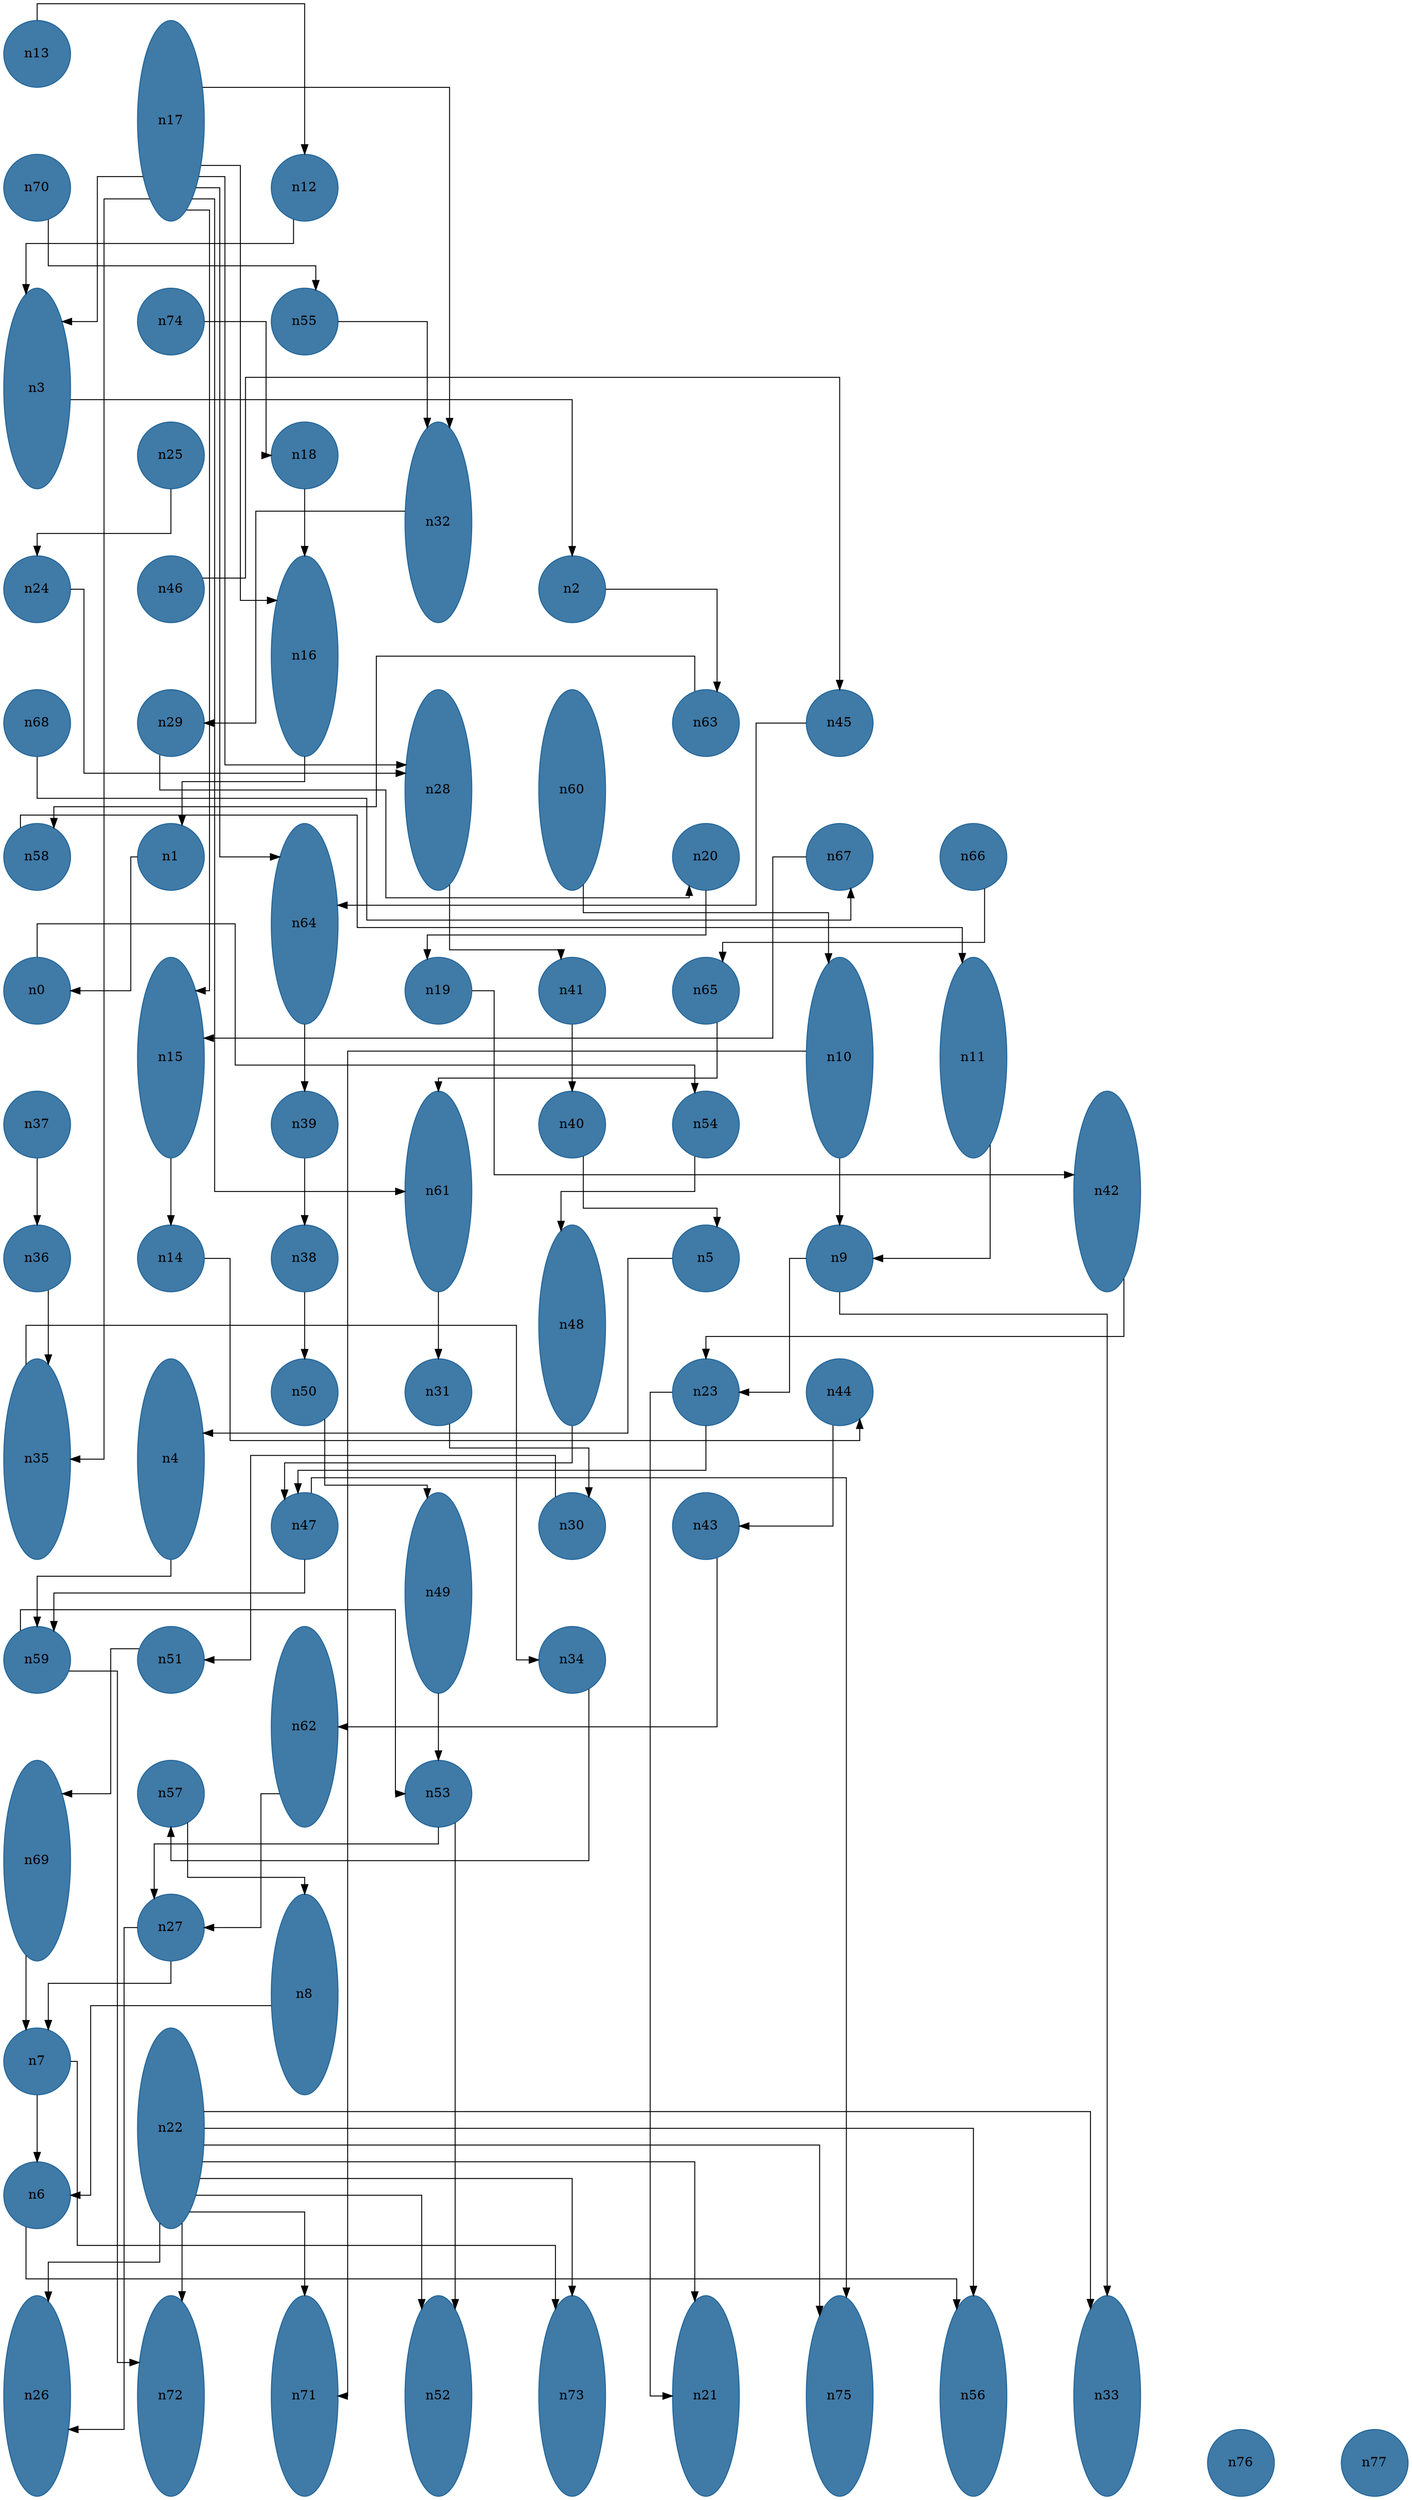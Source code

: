 //do not use DOT to generate pdf use NEATO or FDP
digraph{
layout="neato";
splines="ortho";
n13[shape="ellipse", style="filled", color="#004E8ABF", pos="0,38!", height="1", width="1"];
n13 -> n12;
n17[shape="ellipse", style="filled", color="#004E8ABF", pos="2,37!", height="3", width="1"];
n17 -> n35;
n17 -> n16;
n17 -> n15;
n17 -> n28;
n17 -> n3;
n17 -> n61;
n17 -> n32;
n17 -> n64;
n70[shape="ellipse", style="filled", color="#004E8ABF", pos="0,36!", height="1", width="1"];
n70 -> n55;
n12[shape="ellipse", style="filled", color="#004E8ABF", pos="4,36!", height="1", width="1"];
n12 -> n3;
n3[shape="ellipse", style="filled", color="#004E8ABF", pos="0,33!", height="3", width="1"];
n3 -> n2;
n74[shape="ellipse", style="filled", color="#004E8ABF", pos="2,34!", height="1", width="1"];
n74 -> n18;
n55[shape="ellipse", style="filled", color="#004E8ABF", pos="4,34!", height="1", width="1"];
n55 -> n32;
n25[shape="ellipse", style="filled", color="#004E8ABF", pos="2,32!", height="1", width="1"];
n25 -> n24;
n18[shape="ellipse", style="filled", color="#004E8ABF", pos="4,32!", height="1", width="1"];
n18 -> n16;
n32[shape="ellipse", style="filled", color="#004E8ABF", pos="6,31!", height="3", width="1"];
n32 -> n29;
n24[shape="ellipse", style="filled", color="#004E8ABF", pos="0,30!", height="1", width="1"];
n24 -> n28;
n46[shape="ellipse", style="filled", color="#004E8ABF", pos="2,30!", height="1", width="1"];
n46 -> n45;
n16[shape="ellipse", style="filled", color="#004E8ABF", pos="4,29!", height="3", width="1"];
n16 -> n1;
n2[shape="ellipse", style="filled", color="#004E8ABF", pos="8,30!", height="1", width="1"];
n2 -> n63;
n68[shape="ellipse", style="filled", color="#004E8ABF", pos="0,28!", height="1", width="1"];
n68 -> n67;
n29[shape="ellipse", style="filled", color="#004E8ABF", pos="2,28!", height="1", width="1"];
n29 -> n20;
n28[shape="ellipse", style="filled", color="#004E8ABF", pos="6,27!", height="3", width="1"];
n28 -> n41;
n60[shape="ellipse", style="filled", color="#004E8ABF", pos="8,27!", height="3", width="1"];
n60 -> n10;
n63[shape="ellipse", style="filled", color="#004E8ABF", pos="10,28!", height="1", width="1"];
n63 -> n58;
n45[shape="ellipse", style="filled", color="#004E8ABF", pos="12,28!", height="1", width="1"];
n45 -> n64;
n58[shape="ellipse", style="filled", color="#004E8ABF", pos="0,26!", height="1", width="1"];
n58 -> n11;
n1[shape="ellipse", style="filled", color="#004E8ABF", pos="2,26!", height="1", width="1"];
n1 -> n0;
n64[shape="ellipse", style="filled", color="#004E8ABF", pos="4,25!", height="3", width="1"];
n64 -> n39;
n20[shape="ellipse", style="filled", color="#004E8ABF", pos="10,26!", height="1", width="1"];
n20 -> n19;
n67[shape="ellipse", style="filled", color="#004E8ABF", pos="12,26!", height="1", width="1"];
n67 -> n15;
n66[shape="ellipse", style="filled", color="#004E8ABF", pos="14,26!", height="1", width="1"];
n66 -> n65;
n0[shape="ellipse", style="filled", color="#004E8ABF", pos="0,24!", height="1", width="1"];
n0 -> n54;
n15[shape="ellipse", style="filled", color="#004E8ABF", pos="2,23!", height="3", width="1"];
n15 -> n14;
n19[shape="ellipse", style="filled", color="#004E8ABF", pos="6,24!", height="1", width="1"];
n19 -> n42;
n41[shape="ellipse", style="filled", color="#004E8ABF", pos="8,24!", height="1", width="1"];
n41 -> n40;
n65[shape="ellipse", style="filled", color="#004E8ABF", pos="10,24!", height="1", width="1"];
n65 -> n61;
n10[shape="ellipse", style="filled", color="#004E8ABF", pos="12,23!", height="3", width="1"];
n10 -> n71;
n10 -> n9;
n11[shape="ellipse", style="filled", color="#004E8ABF", pos="14,23!", height="3", width="1"];
n11 -> n9;
n37[shape="ellipse", style="filled", color="#004E8ABF", pos="0,22!", height="1", width="1"];
n37 -> n36;
n39[shape="ellipse", style="filled", color="#004E8ABF", pos="4,22!", height="1", width="1"];
n39 -> n38;
n61[shape="ellipse", style="filled", color="#004E8ABF", pos="6,21!", height="3", width="1"];
n61 -> n31;
n40[shape="ellipse", style="filled", color="#004E8ABF", pos="8,22!", height="1", width="1"];
n40 -> n5;
n54[shape="ellipse", style="filled", color="#004E8ABF", pos="10,22!", height="1", width="1"];
n54 -> n48;
n42[shape="ellipse", style="filled", color="#004E8ABF", pos="16,21!", height="3", width="1"];
n42 -> n23;
n36[shape="ellipse", style="filled", color="#004E8ABF", pos="0,20!", height="1", width="1"];
n36 -> n35;
n14[shape="ellipse", style="filled", color="#004E8ABF", pos="2,20!", height="1", width="1"];
n14 -> n44;
n38[shape="ellipse", style="filled", color="#004E8ABF", pos="4,20!", height="1", width="1"];
n38 -> n50;
n48[shape="ellipse", style="filled", color="#004E8ABF", pos="8,19!", height="3", width="1"];
n48 -> n47;
n5[shape="ellipse", style="filled", color="#004E8ABF", pos="10,20!", height="1", width="1"];
n5 -> n4;
n9[shape="ellipse", style="filled", color="#004E8ABF", pos="12,20!", height="1", width="1"];
n9 -> n23;
n9 -> n33;
n35[shape="ellipse", style="filled", color="#004E8ABF", pos="0,17!", height="3", width="1"];
n35 -> n34;
n4[shape="ellipse", style="filled", color="#004E8ABF", pos="2,17!", height="3", width="1"];
n4 -> n59;
n50[shape="ellipse", style="filled", color="#004E8ABF", pos="4,18!", height="1", width="1"];
n50 -> n49;
n31[shape="ellipse", style="filled", color="#004E8ABF", pos="6,18!", height="1", width="1"];
n31 -> n30;
n23[shape="ellipse", style="filled", color="#004E8ABF", pos="10,18!", height="1", width="1"];
n23 -> n47;
n23 -> n21;
n44[shape="ellipse", style="filled", color="#004E8ABF", pos="12,18!", height="1", width="1"];
n44 -> n43;
n47[shape="ellipse", style="filled", color="#004E8ABF", pos="4,16!", height="1", width="1"];
n47 -> n59;
n47 -> n75;
n49[shape="ellipse", style="filled", color="#004E8ABF", pos="6,15!", height="3", width="1"];
n49 -> n53;
n30[shape="ellipse", style="filled", color="#004E8ABF", pos="8,16!", height="1", width="1"];
n30 -> n51;
n43[shape="ellipse", style="filled", color="#004E8ABF", pos="10,16!", height="1", width="1"];
n43 -> n62;
n59[shape="ellipse", style="filled", color="#004E8ABF", pos="0,14!", height="1", width="1"];
n59 -> n72;
n59 -> n53;
n51[shape="ellipse", style="filled", color="#004E8ABF", pos="2,14!", height="1", width="1"];
n51 -> n69;
n62[shape="ellipse", style="filled", color="#004E8ABF", pos="4,13!", height="3", width="1"];
n62 -> n27;
n34[shape="ellipse", style="filled", color="#004E8ABF", pos="8,14!", height="1", width="1"];
n34 -> n57;
n69[shape="ellipse", style="filled", color="#004E8ABF", pos="0,11!", height="3", width="1"];
n69 -> n7;
n57[shape="ellipse", style="filled", color="#004E8ABF", pos="2,12!", height="1", width="1"];
n57 -> n8;
n53[shape="ellipse", style="filled", color="#004E8ABF", pos="6,12!", height="1", width="1"];
n53 -> n27;
n53 -> n52;
n27[shape="ellipse", style="filled", color="#004E8ABF", pos="2,10!", height="1", width="1"];
n27 -> n26;
n27 -> n7;
n8[shape="ellipse", style="filled", color="#004E8ABF", pos="4,9!", height="3", width="1"];
n8 -> n6;
n7[shape="ellipse", style="filled", color="#004E8ABF", pos="0,8!", height="1", width="1"];
n7 -> n6;
n7 -> n73;
n22[shape="ellipse", style="filled", color="#004E8ABF", pos="2,7!", height="3", width="1"];
n22 -> n26;
n22 -> n72;
n22 -> n71;
n22 -> n52;
n22 -> n73;
n22 -> n21;
n22 -> n75;
n22 -> n56;
n22 -> n33;
n6[shape="ellipse", style="filled", color="#004E8ABF", pos="0,6!", height="1", width="1"];
n6 -> n56;
n26[shape="ellipse", style="filled", color="#004E8ABF", pos="0,3!", height="3", width="1"];
n72[shape="ellipse", style="filled", color="#004E8ABF", pos="2,3!", height="3", width="1"];
n71[shape="ellipse", style="filled", color="#004E8ABF", pos="4,3!", height="3", width="1"];
n52[shape="ellipse", style="filled", color="#004E8ABF", pos="6,3!", height="3", width="1"];
n73[shape="ellipse", style="filled", color="#004E8ABF", pos="8,3!", height="3", width="1"];
n21[shape="ellipse", style="filled", color="#004E8ABF", pos="10,3!", height="3", width="1"];
n75[shape="ellipse", style="filled", color="#004E8ABF", pos="12,3!", height="3", width="1"];
n56[shape="ellipse", style="filled", color="#004E8ABF", pos="14,3!", height="3", width="1"];
n33[shape="ellipse", style="filled", color="#004E8ABF", pos="16,3!", height="3", width="1"];
n76[shape="ellipse", style="filled", color="#004E8ABF", pos="18,2!", height="1", width="1"];
n77[shape="ellipse", style="filled", color="#004E8ABF", pos="20,2!", height="1", width="1"];
}